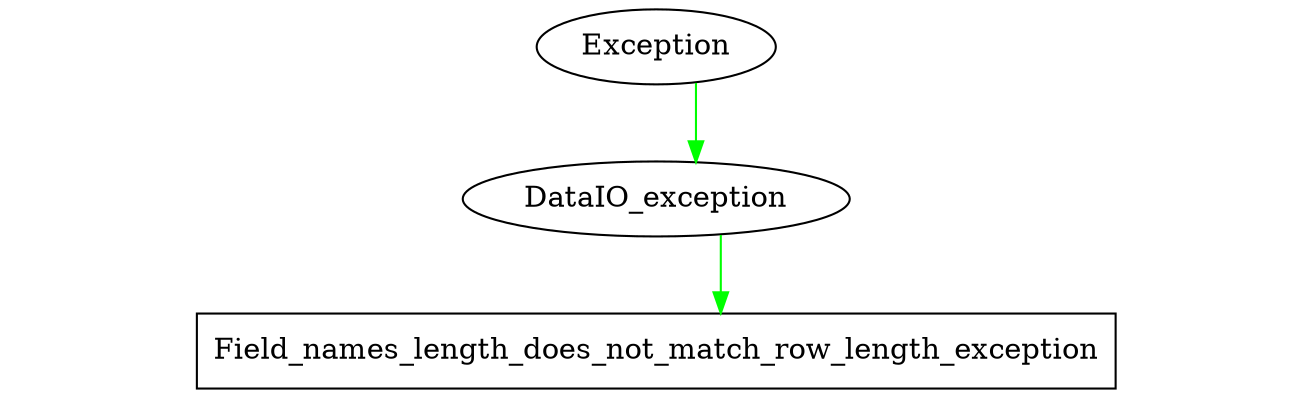 digraph "classes" {
charset="utf-8"
nodesep=0.5;
rankdir="TB";
edge [ constraint=False ];
splines="ortho";
"Field_names_length_does_not_match_row_length_exception"[label= "Field_names_length_does_not_match_row_length_exception" , shape="record"];

"_d0" [label="_d0", shape="record" style=invis];
"_d2" [label="_d2", shape="record" style=invis];
"_d4" [label="_d4", shape="record" style=invis];
"_d1" [label="_d1", shape="record" style=invis];
"_d3" [label="_d3", shape="record" style=invis];
"_d5" [label="_d5", shape="record" style=invis];

{rank= tb "_d0"->"_d2"->"_d4" [constraint=true style=invis]};
{rank= tb "Exception"->"DataIO_exception"->"Field_names_length_does_not_match_row_length_exception" [constraint=true style=invis]};
{rank= tb "_d1"->"_d3"->"_d5" [constraint=true style=invis]};
{rank= same _d2->DataIO_exception->_d3 [constraint=True style=invis]};
"Exception"->"DataIO_exception" [color="green"];
"DataIO_exception"->"Field_names_length_does_not_match_row_length_exception" [color="green"];
}